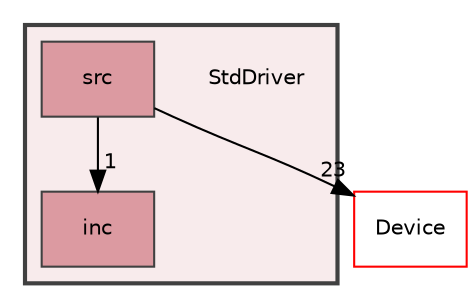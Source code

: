 digraph "StdDriver"
{
 // LATEX_PDF_SIZE
  edge [fontname="Helvetica",fontsize="10",labelfontname="Helvetica",labelfontsize="10"];
  node [fontname="Helvetica",fontsize="10",shape=record];
  compound=true
  subgraph clusterdir_0d398eaf8b2db165a9197a6619ec9f0e {
    graph [ bgcolor="#f8ebec", pencolor="grey25", style="filled,bold,", label="", fontname="Helvetica", fontsize="10", URL="dir_0d398eaf8b2db165a9197a6619ec9f0e.html"]
    dir_0d398eaf8b2db165a9197a6619ec9f0e [shape=plaintext, label="StdDriver"];
  dir_727df3ff8d6c08f79694ae8f401a0b8b [shape=box, label="inc", style="filled,", fillcolor="#dc9aa1", color="grey25", URL="dir_727df3ff8d6c08f79694ae8f401a0b8b.html"];
  dir_3abedc03644d33bc69016fb8a5546004 [shape=box, label="src", style="filled,", fillcolor="#dc9aa1", color="grey25", URL="dir_3abedc03644d33bc69016fb8a5546004.html"];
  }
  dir_4c76ddfc10a27668d6c42d3412320ee0 [shape=box, label="Device", style="", fillcolor="#f8ebec", color="red", URL="dir_4c76ddfc10a27668d6c42d3412320ee0.html"];
  dir_3abedc03644d33bc69016fb8a5546004->dir_4c76ddfc10a27668d6c42d3412320ee0 [headlabel="23", labeldistance=1.5 headhref="dir_000016_000000.html"];
  dir_3abedc03644d33bc69016fb8a5546004->dir_727df3ff8d6c08f79694ae8f401a0b8b [headlabel="1", labeldistance=1.5 headhref="dir_000016_000003.html"];
}
